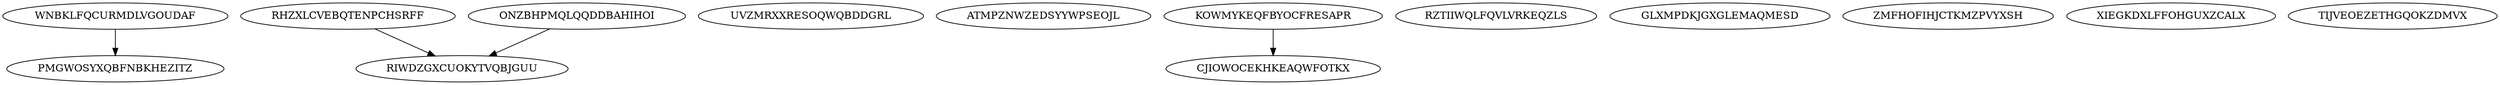 digraph N14M4 {
	WNBKLFQCURMDLVGOUDAF	[Weight=18];
	RHZXLCVEBQTENPCHSRFF	[Weight=15];
	UVZMRXXRESOQWQBDDGRL	[Weight=20];
	ATMPZNWZEDSYYWPSEOJL	[Weight=18];
	KOWMYKEQFBYOCFRESAPR	[Weight=19];
	RZTIIWQLFQVLVRKEQZLS	[Weight=14];
	PMGWOSYXQBFNBKHEZITZ	[Weight=18];
	CJIOWOCEKHKEAQWFOTKX	[Weight=20];
	GLXMPDKJGXGLEMAQMESD	[Weight=17];
	ZMFHOFIHJCTKMZPVYXSH	[Weight=20];
	XIEGKDXLFFOHGUXZCALX	[Weight=10];
	ONZBHPMQLQQDDBAHIHOI	[Weight=11];
	TIJVEOEZETHGQOKZDMVX	[Weight=17];
	RIWDZGXCUOKYTVQBJGUU	[Weight=11];
	KOWMYKEQFBYOCFRESAPR -> CJIOWOCEKHKEAQWFOTKX [Weight=14];
	WNBKLFQCURMDLVGOUDAF -> PMGWOSYXQBFNBKHEZITZ [Weight=17];
	RHZXLCVEBQTENPCHSRFF -> RIWDZGXCUOKYTVQBJGUU [Weight=12];
	ONZBHPMQLQQDDBAHIHOI -> RIWDZGXCUOKYTVQBJGUU [Weight=13];
}
